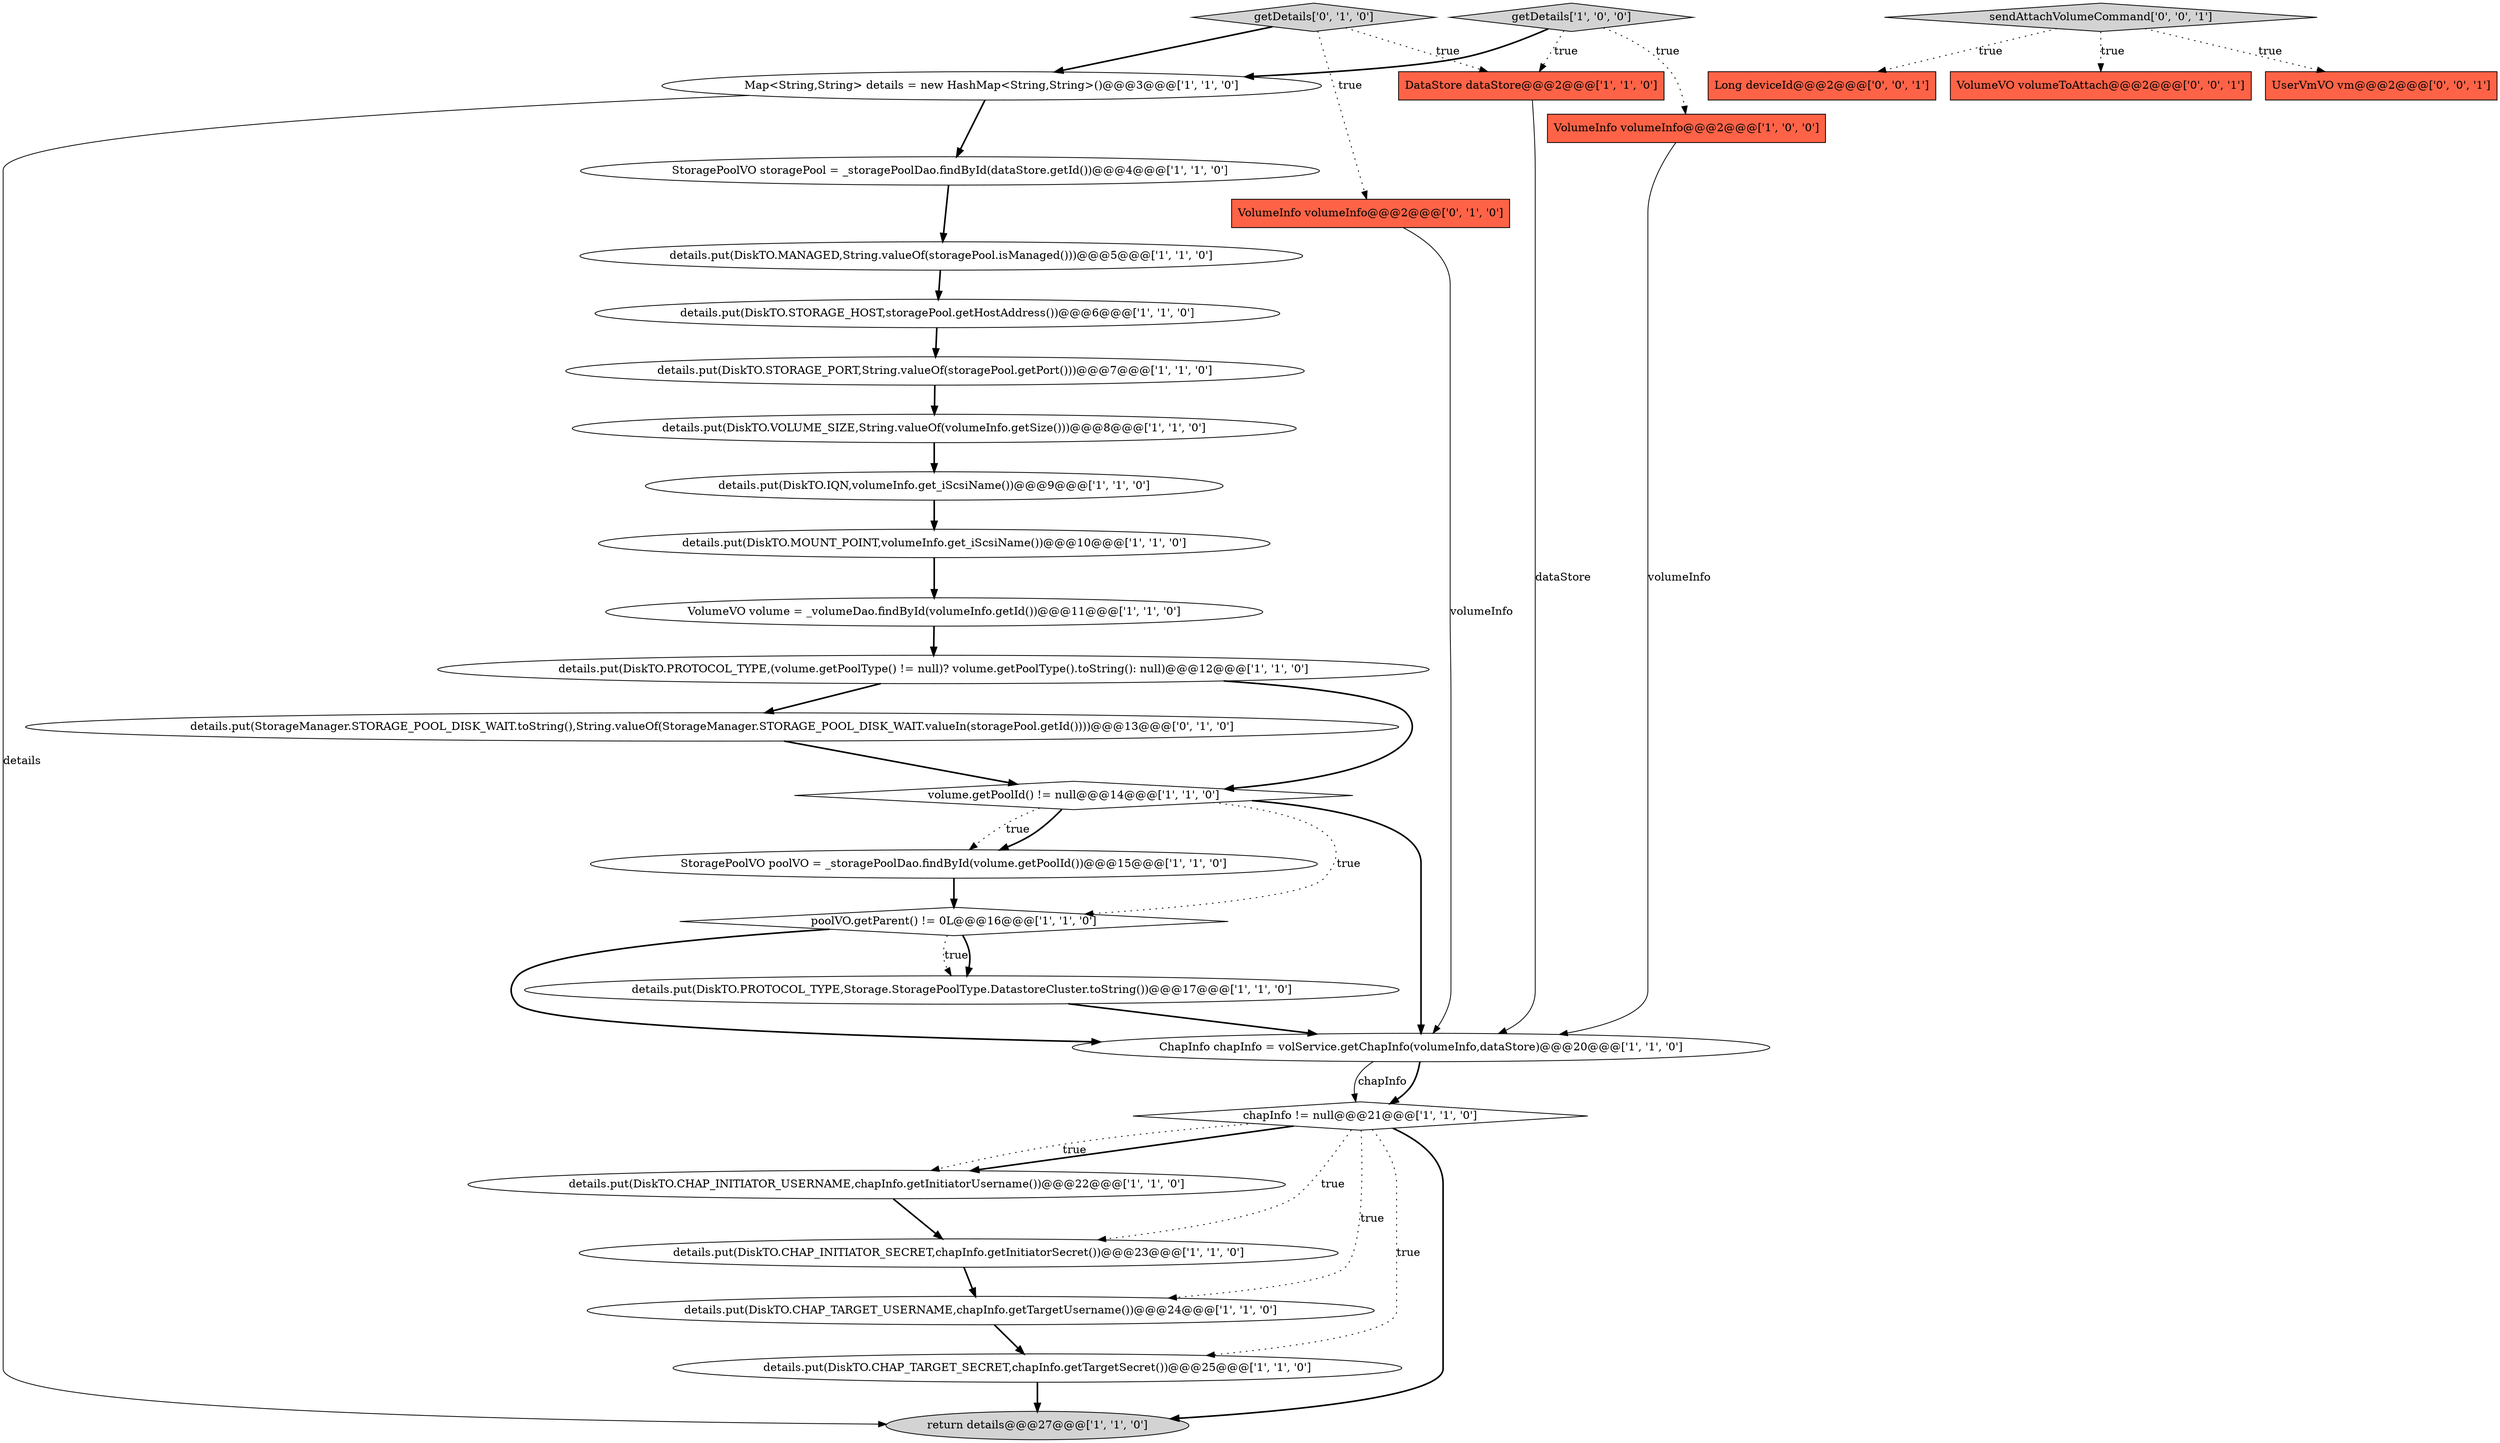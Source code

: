 digraph {
20 [style = filled, label = "StoragePoolVO poolVO = _storagePoolDao.findById(volume.getPoolId())@@@15@@@['1', '1', '0']", fillcolor = white, shape = ellipse image = "AAA0AAABBB1BBB"];
11 [style = filled, label = "Map<String,String> details = new HashMap<String,String>()@@@3@@@['1', '1', '0']", fillcolor = white, shape = ellipse image = "AAA0AAABBB1BBB"];
4 [style = filled, label = "getDetails['1', '0', '0']", fillcolor = lightgray, shape = diamond image = "AAA0AAABBB1BBB"];
30 [style = filled, label = "Long deviceId@@@2@@@['0', '0', '1']", fillcolor = tomato, shape = box image = "AAA0AAABBB3BBB"];
7 [style = filled, label = "details.put(DiskTO.STORAGE_HOST,storagePool.getHostAddress())@@@6@@@['1', '1', '0']", fillcolor = white, shape = ellipse image = "AAA0AAABBB1BBB"];
14 [style = filled, label = "volume.getPoolId() != null@@@14@@@['1', '1', '0']", fillcolor = white, shape = diamond image = "AAA0AAABBB1BBB"];
12 [style = filled, label = "details.put(DiskTO.MANAGED,String.valueOf(storagePool.isManaged()))@@@5@@@['1', '1', '0']", fillcolor = white, shape = ellipse image = "AAA0AAABBB1BBB"];
16 [style = filled, label = "VolumeVO volume = _volumeDao.findById(volumeInfo.getId())@@@11@@@['1', '1', '0']", fillcolor = white, shape = ellipse image = "AAA0AAABBB1BBB"];
13 [style = filled, label = "details.put(DiskTO.IQN,volumeInfo.get_iScsiName())@@@9@@@['1', '1', '0']", fillcolor = white, shape = ellipse image = "AAA0AAABBB1BBB"];
3 [style = filled, label = "details.put(DiskTO.CHAP_TARGET_SECRET,chapInfo.getTargetSecret())@@@25@@@['1', '1', '0']", fillcolor = white, shape = ellipse image = "AAA0AAABBB1BBB"];
17 [style = filled, label = "details.put(DiskTO.PROTOCOL_TYPE,(volume.getPoolType() != null)? volume.getPoolType().toString(): null)@@@12@@@['1', '1', '0']", fillcolor = white, shape = ellipse image = "AAA0AAABBB1BBB"];
15 [style = filled, label = "VolumeInfo volumeInfo@@@2@@@['1', '0', '0']", fillcolor = tomato, shape = box image = "AAA0AAABBB1BBB"];
23 [style = filled, label = "details.put(DiskTO.STORAGE_PORT,String.valueOf(storagePool.getPort()))@@@7@@@['1', '1', '0']", fillcolor = white, shape = ellipse image = "AAA0AAABBB1BBB"];
29 [style = filled, label = "VolumeVO volumeToAttach@@@2@@@['0', '0', '1']", fillcolor = tomato, shape = box image = "AAA0AAABBB3BBB"];
5 [style = filled, label = "StoragePoolVO storagePool = _storagePoolDao.findById(dataStore.getId())@@@4@@@['1', '1', '0']", fillcolor = white, shape = ellipse image = "AAA0AAABBB1BBB"];
22 [style = filled, label = "return details@@@27@@@['1', '1', '0']", fillcolor = lightgray, shape = ellipse image = "AAA0AAABBB1BBB"];
2 [style = filled, label = "details.put(DiskTO.PROTOCOL_TYPE,Storage.StoragePoolType.DatastoreCluster.toString())@@@17@@@['1', '1', '0']", fillcolor = white, shape = ellipse image = "AAA0AAABBB1BBB"];
18 [style = filled, label = "DataStore dataStore@@@2@@@['1', '1', '0']", fillcolor = tomato, shape = box image = "AAA0AAABBB1BBB"];
10 [style = filled, label = "details.put(DiskTO.CHAP_TARGET_USERNAME,chapInfo.getTargetUsername())@@@24@@@['1', '1', '0']", fillcolor = white, shape = ellipse image = "AAA0AAABBB1BBB"];
8 [style = filled, label = "chapInfo != null@@@21@@@['1', '1', '0']", fillcolor = white, shape = diamond image = "AAA0AAABBB1BBB"];
9 [style = filled, label = "details.put(DiskTO.MOUNT_POINT,volumeInfo.get_iScsiName())@@@10@@@['1', '1', '0']", fillcolor = white, shape = ellipse image = "AAA0AAABBB1BBB"];
6 [style = filled, label = "details.put(DiskTO.CHAP_INITIATOR_SECRET,chapInfo.getInitiatorSecret())@@@23@@@['1', '1', '0']", fillcolor = white, shape = ellipse image = "AAA0AAABBB1BBB"];
27 [style = filled, label = "UserVmVO vm@@@2@@@['0', '0', '1']", fillcolor = tomato, shape = box image = "AAA0AAABBB3BBB"];
0 [style = filled, label = "details.put(DiskTO.CHAP_INITIATOR_USERNAME,chapInfo.getInitiatorUsername())@@@22@@@['1', '1', '0']", fillcolor = white, shape = ellipse image = "AAA0AAABBB1BBB"];
25 [style = filled, label = "details.put(StorageManager.STORAGE_POOL_DISK_WAIT.toString(),String.valueOf(StorageManager.STORAGE_POOL_DISK_WAIT.valueIn(storagePool.getId())))@@@13@@@['0', '1', '0']", fillcolor = white, shape = ellipse image = "AAA1AAABBB2BBB"];
1 [style = filled, label = "ChapInfo chapInfo = volService.getChapInfo(volumeInfo,dataStore)@@@20@@@['1', '1', '0']", fillcolor = white, shape = ellipse image = "AAA0AAABBB1BBB"];
26 [style = filled, label = "getDetails['0', '1', '0']", fillcolor = lightgray, shape = diamond image = "AAA0AAABBB2BBB"];
19 [style = filled, label = "details.put(DiskTO.VOLUME_SIZE,String.valueOf(volumeInfo.getSize()))@@@8@@@['1', '1', '0']", fillcolor = white, shape = ellipse image = "AAA0AAABBB1BBB"];
21 [style = filled, label = "poolVO.getParent() != 0L@@@16@@@['1', '1', '0']", fillcolor = white, shape = diamond image = "AAA0AAABBB1BBB"];
28 [style = filled, label = "sendAttachVolumeCommand['0', '0', '1']", fillcolor = lightgray, shape = diamond image = "AAA0AAABBB3BBB"];
24 [style = filled, label = "VolumeInfo volumeInfo@@@2@@@['0', '1', '0']", fillcolor = tomato, shape = box image = "AAA0AAABBB2BBB"];
0->6 [style = bold, label=""];
8->10 [style = dotted, label="true"];
7->23 [style = bold, label=""];
12->7 [style = bold, label=""];
23->19 [style = bold, label=""];
8->0 [style = bold, label=""];
9->16 [style = bold, label=""];
4->11 [style = bold, label=""];
8->6 [style = dotted, label="true"];
1->8 [style = bold, label=""];
15->1 [style = solid, label="volumeInfo"];
25->14 [style = bold, label=""];
11->22 [style = solid, label="details"];
4->18 [style = dotted, label="true"];
17->14 [style = bold, label=""];
21->2 [style = dotted, label="true"];
26->18 [style = dotted, label="true"];
28->27 [style = dotted, label="true"];
28->30 [style = dotted, label="true"];
19->13 [style = bold, label=""];
10->3 [style = bold, label=""];
21->2 [style = bold, label=""];
14->1 [style = bold, label=""];
6->10 [style = bold, label=""];
20->21 [style = bold, label=""];
14->21 [style = dotted, label="true"];
4->15 [style = dotted, label="true"];
26->24 [style = dotted, label="true"];
26->11 [style = bold, label=""];
17->25 [style = bold, label=""];
18->1 [style = solid, label="dataStore"];
2->1 [style = bold, label=""];
8->22 [style = bold, label=""];
24->1 [style = solid, label="volumeInfo"];
14->20 [style = dotted, label="true"];
8->0 [style = dotted, label="true"];
5->12 [style = bold, label=""];
3->22 [style = bold, label=""];
16->17 [style = bold, label=""];
21->1 [style = bold, label=""];
13->9 [style = bold, label=""];
8->3 [style = dotted, label="true"];
28->29 [style = dotted, label="true"];
14->20 [style = bold, label=""];
11->5 [style = bold, label=""];
1->8 [style = solid, label="chapInfo"];
}
